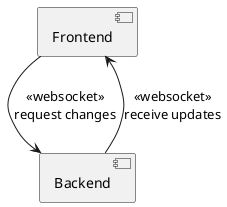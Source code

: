 @startuml "System architecture"

' skinparam linetype ortho

component Frontend

component Backend

Frontend -d-> Backend: "<<websocket>>\nrequest changes"
Backend -u-> Frontend: "<<websocket>>\nreceive updates"

@enduml